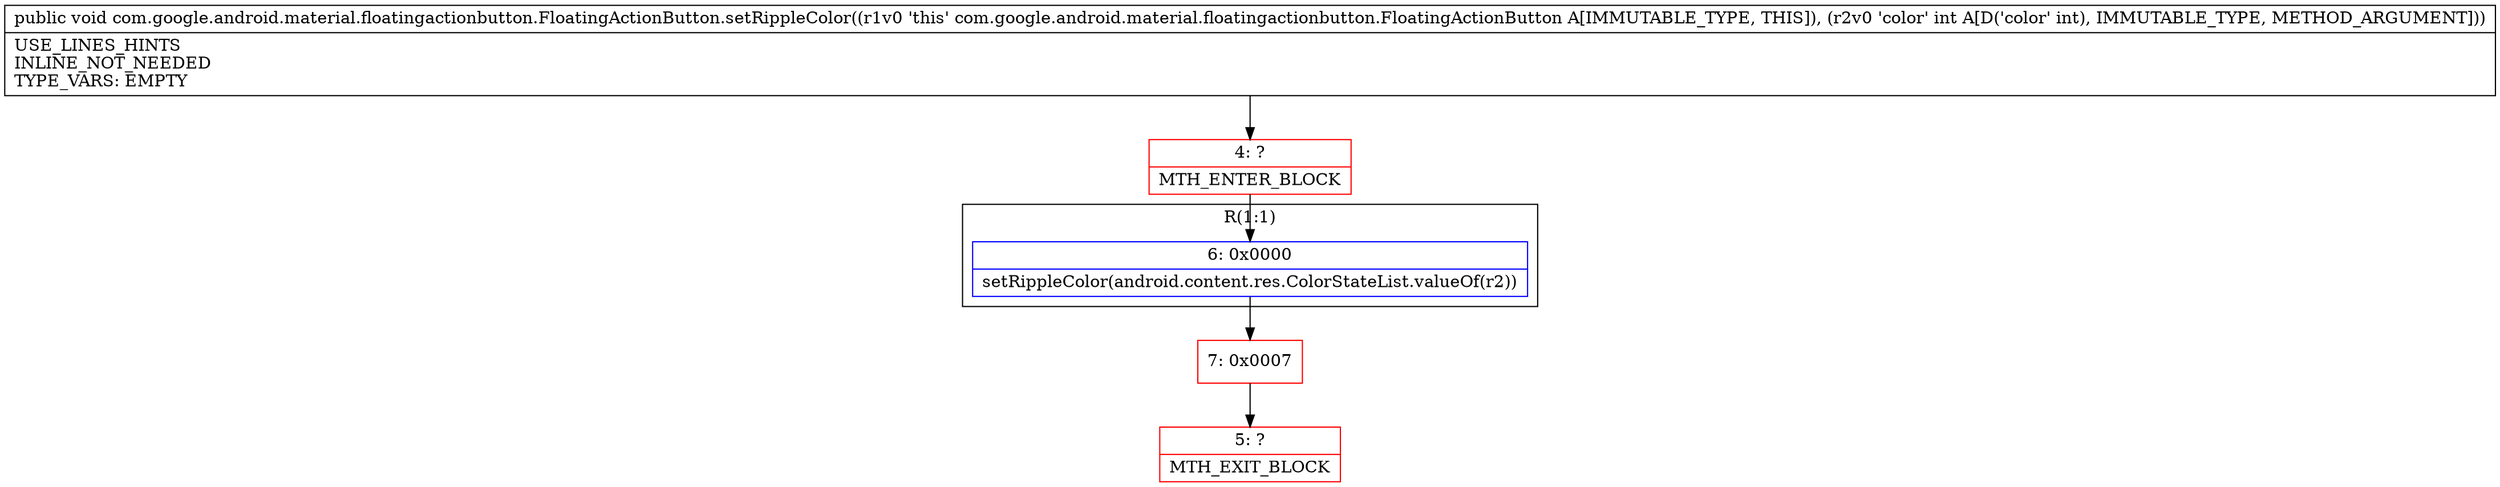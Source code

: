 digraph "CFG forcom.google.android.material.floatingactionbutton.FloatingActionButton.setRippleColor(I)V" {
subgraph cluster_Region_1564384650 {
label = "R(1:1)";
node [shape=record,color=blue];
Node_6 [shape=record,label="{6\:\ 0x0000|setRippleColor(android.content.res.ColorStateList.valueOf(r2))\l}"];
}
Node_4 [shape=record,color=red,label="{4\:\ ?|MTH_ENTER_BLOCK\l}"];
Node_7 [shape=record,color=red,label="{7\:\ 0x0007}"];
Node_5 [shape=record,color=red,label="{5\:\ ?|MTH_EXIT_BLOCK\l}"];
MethodNode[shape=record,label="{public void com.google.android.material.floatingactionbutton.FloatingActionButton.setRippleColor((r1v0 'this' com.google.android.material.floatingactionbutton.FloatingActionButton A[IMMUTABLE_TYPE, THIS]), (r2v0 'color' int A[D('color' int), IMMUTABLE_TYPE, METHOD_ARGUMENT]))  | USE_LINES_HINTS\lINLINE_NOT_NEEDED\lTYPE_VARS: EMPTY\l}"];
MethodNode -> Node_4;Node_6 -> Node_7;
Node_4 -> Node_6;
Node_7 -> Node_5;
}

